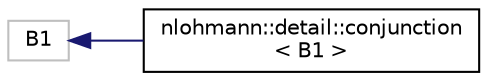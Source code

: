 digraph "Graphical Class Hierarchy"
{
 // LATEX_PDF_SIZE
  edge [fontname="Helvetica",fontsize="10",labelfontname="Helvetica",labelfontsize="10"];
  node [fontname="Helvetica",fontsize="10",shape=record];
  rankdir="LR";
  Node255 [label="B1",height=0.2,width=0.4,color="grey75", fillcolor="white", style="filled",tooltip=" "];
  Node255 -> Node0 [dir="back",color="midnightblue",fontsize="10",style="solid",fontname="Helvetica"];
  Node0 [label="nlohmann::detail::conjunction\l\< B1 \>",height=0.2,width=0.4,color="black", fillcolor="white", style="filled",URL="$d1/d96/structnlohmann_1_1detail_1_1conjunction_3_01B1_01_4.html",tooltip=" "];
}
